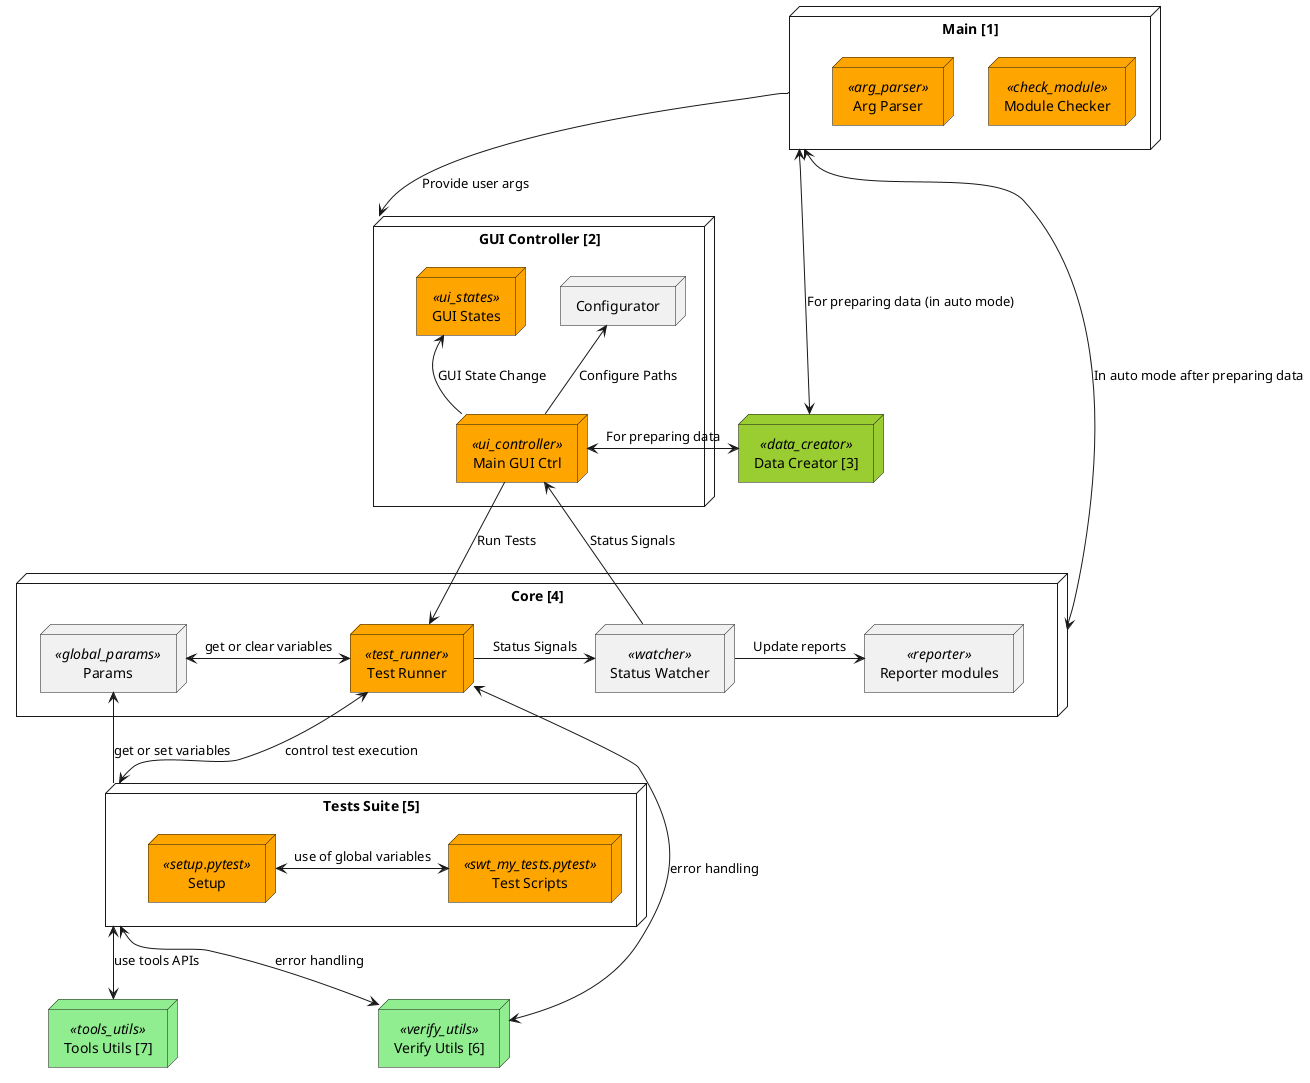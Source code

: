 
@startuml{architecture.png}
top to bottom direction

node "Main [1]" as main {
    node "Module Checker" <<check_module>> as module_checker
    node "Arg Parser" <<arg_parser>> as arg
}

node "GUI Controller [2]" as gui {
    node "GUI States" <<ui_states>> as ui_states
    node "Main GUI Ctrl" <<ui_controller>> as ui_ctrl
    node "Configurator" as conf
}

node "Data Creator [3]" <<data_creator>> as data

node "Core [4]" as core {
    node "Params" <<global_params>> as params
    node "Test Runner" <<test_runner>> as runner
    node "Status Watcher" <<watcher>> as watcher
    node "Reporter modules" <<reporter>> as reporter
}

node "Tests Suite [5]" as suite {
    node "Setup" <<setup.pytest>> as setup
    node "Test Scripts" <<swt_my_tests.pytest>> as tests
}

node "Verify Utils [6]" <<verify_utils>> as verify
node "Tools Utils [7]" <<tools_utils>> as tools

main -down-> gui: Provide user args
main <-down-> core: In auto mode after preparing data
ui_ctrl -up-> ui_states: GUI State Change
ui_ctrl -up-> conf: Configure Paths
ui_ctrl <-> data: For preparing data
main <-down-> data: For preparing data (in auto mode)

ui_ctrl -> runner: Run Tests

runner -> watcher: Status Signals
runner <-> params: get or clear variables
runner <-> suite: control test execution

watcher -up-> ui_ctrl: Status Signals
watcher -> reporter: Update reports

suite -up-> params: get or set variables
suite <-down-> tools: use tools APIs
suite <-down-> verify: error handling

runner <-> verify: error handling

setup <-> tests: use of global variables

skinparam node {
    backgroundColor<<check_module>> Orange
    backgroundColor<<arg_parser>> Orange
    backgroundColor<<tools_utils>> LightGreen
    backgroundColor<<verify_utils>> LightGreen
    backgroundColor<<ui_controller>> Orange
    backgroundColor<<data_creator>> YellowGreen
    backgroundColor<<ui_states>> Orange
    backgroundColor<<test_runner>> Orange
    backgroundColor<<setup.pytest>> Orange
    backgroundColor<<swt_my_tests.pytest>> Orange
    backgroundColor<<report>> Orange
}

@enduml
